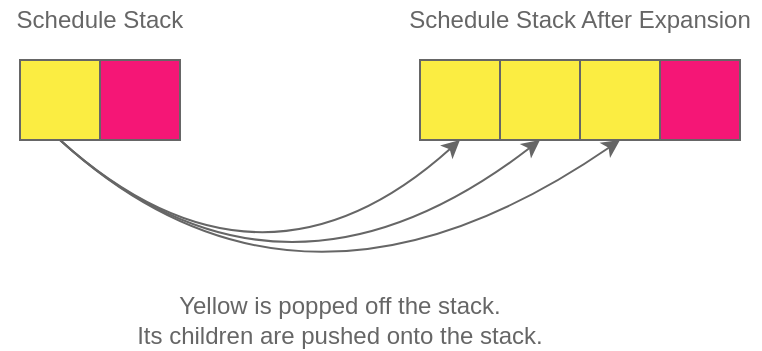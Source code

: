 <mxfile version="14.9.8" type="device"><diagram id="aU460pDSYPbogb3Fky-C" name="Page-1"><mxGraphModel dx="1185" dy="627" grid="1" gridSize="10" guides="1" tooltips="1" connect="1" arrows="1" fold="1" page="1" pageScale="1" pageWidth="850" pageHeight="1100" math="0" shadow="0"><root><mxCell id="0"/><mxCell id="1" parent="0"/><mxCell id="oeZQ5z1YvrQG4BNugUac-1" value="" style="whiteSpace=wrap;html=1;aspect=fixed;fillColor=#FBED42;strokeColor=#666666;" parent="1" vertex="1"><mxGeometry x="160" y="160" width="40" height="40" as="geometry"/></mxCell><mxCell id="oeZQ5z1YvrQG4BNugUac-2" value="" style="whiteSpace=wrap;html=1;aspect=fixed;fillColor=#F51676;strokeColor=#666666;" parent="1" vertex="1"><mxGeometry x="200" y="160" width="40" height="40" as="geometry"/></mxCell><mxCell id="oeZQ5z1YvrQG4BNugUac-4" value="" style="whiteSpace=wrap;html=1;aspect=fixed;fillColor=#FBED42;strokeColor=#666666;" parent="1" vertex="1"><mxGeometry x="360" y="160" width="40" height="40" as="geometry"/></mxCell><mxCell id="oeZQ5z1YvrQG4BNugUac-5" value="" style="whiteSpace=wrap;html=1;aspect=fixed;fillColor=#FBED42;strokeColor=#666666;" parent="1" vertex="1"><mxGeometry x="400" y="160" width="40" height="40" as="geometry"/></mxCell><mxCell id="oeZQ5z1YvrQG4BNugUac-6" value="" style="whiteSpace=wrap;html=1;aspect=fixed;fillColor=#FBED42;strokeColor=#666666;" parent="1" vertex="1"><mxGeometry x="440" y="160" width="40" height="40" as="geometry"/></mxCell><mxCell id="oeZQ5z1YvrQG4BNugUac-8" value="" style="whiteSpace=wrap;html=1;aspect=fixed;fillColor=#F51676;strokeColor=#666666;" parent="1" vertex="1"><mxGeometry x="480" y="160" width="40" height="40" as="geometry"/></mxCell><mxCell id="oeZQ5z1YvrQG4BNugUac-9" value="Schedule Stack After Expansion" style="text;html=1;strokeColor=none;fillColor=none;align=center;verticalAlign=middle;whiteSpace=wrap;rounded=0;fontColor=#666666;" parent="1" vertex="1"><mxGeometry x="350" y="130" width="180" height="20" as="geometry"/></mxCell><mxCell id="oeZQ5z1YvrQG4BNugUac-10" value="Schedule Stack" style="text;html=1;strokeColor=none;fillColor=none;align=center;verticalAlign=middle;whiteSpace=wrap;rounded=0;fontColor=#666666;" parent="1" vertex="1"><mxGeometry x="150" y="130" width="100" height="20" as="geometry"/></mxCell><mxCell id="oeZQ5z1YvrQG4BNugUac-14" value="" style="endArrow=classic;html=1;exitX=0.5;exitY=1;exitDx=0;exitDy=0;entryX=0.5;entryY=1;entryDx=0;entryDy=0;curved=1;strokeColor=#666666;" parent="1" source="oeZQ5z1YvrQG4BNugUac-1" target="oeZQ5z1YvrQG4BNugUac-4" edge="1"><mxGeometry width="50" height="50" relative="1" as="geometry"><mxPoint x="350" y="400" as="sourcePoint"/><mxPoint x="400" y="350" as="targetPoint"/><Array as="points"><mxPoint x="280" y="290"/></Array></mxGeometry></mxCell><mxCell id="oeZQ5z1YvrQG4BNugUac-15" value="" style="endArrow=classic;html=1;exitX=0.5;exitY=1;exitDx=0;exitDy=0;entryX=0.5;entryY=1;entryDx=0;entryDy=0;curved=1;strokeColor=#666666;" parent="1" source="oeZQ5z1YvrQG4BNugUac-1" target="oeZQ5z1YvrQG4BNugUac-5" edge="1"><mxGeometry width="50" height="50" relative="1" as="geometry"><mxPoint x="190" y="210" as="sourcePoint"/><mxPoint x="390" y="210" as="targetPoint"/><Array as="points"><mxPoint x="290" y="300"/></Array></mxGeometry></mxCell><mxCell id="oeZQ5z1YvrQG4BNugUac-16" value="" style="endArrow=classic;html=1;exitX=0.5;exitY=1;exitDx=0;exitDy=0;entryX=0.5;entryY=1;entryDx=0;entryDy=0;curved=1;strokeColor=#666666;" parent="1" source="oeZQ5z1YvrQG4BNugUac-1" target="oeZQ5z1YvrQG4BNugUac-6" edge="1"><mxGeometry width="50" height="50" relative="1" as="geometry"><mxPoint x="200" y="220" as="sourcePoint"/><mxPoint x="400" y="220" as="targetPoint"/><Array as="points"><mxPoint x="300" y="310"/></Array></mxGeometry></mxCell><mxCell id="oeZQ5z1YvrQG4BNugUac-17" value="&lt;div&gt;Yellow is popped off the stack.&lt;/div&gt;&lt;div align=&quot;left&quot;&gt;Its children are pushed onto the stack.&lt;br&gt;&lt;/div&gt;" style="text;html=1;strokeColor=none;fillColor=none;align=center;verticalAlign=middle;whiteSpace=wrap;rounded=0;fontColor=#666666;" parent="1" vertex="1"><mxGeometry x="160" y="280" width="320" height="20" as="geometry"/></mxCell></root></mxGraphModel></diagram></mxfile>
